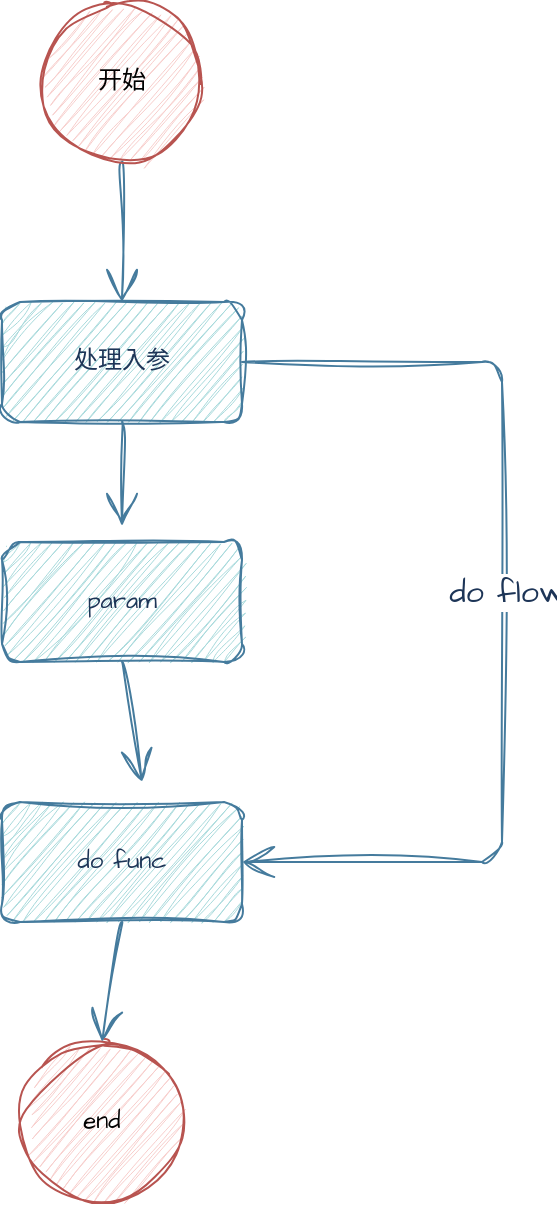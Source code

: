 <mxfile version="24.4.4" type="github">
  <diagram name="Page-1" id="74e2e168-ea6b-b213-b513-2b3c1d86103e">
    <mxGraphModel dx="2014" dy="957" grid="1" gridSize="10" guides="1" tooltips="1" connect="1" arrows="1" fold="1" page="1" pageScale="1" pageWidth="1100" pageHeight="850" background="none" math="0" shadow="0">
      <root>
        <mxCell id="0" />
        <mxCell id="1" parent="0" />
        <mxCell id="xK4BmsBgsl9_sNXHbjt_-48" style="edgeStyle=none;curved=1;rounded=1;sketch=1;hachureGap=4;jiggle=2;curveFitting=1;orthogonalLoop=1;jettySize=auto;html=1;exitX=0.5;exitY=1;exitDx=0;exitDy=0;strokeColor=#457B9D;fontFamily=Architects Daughter;fontSource=https%3A%2F%2Ffonts.googleapis.com%2Fcss%3Ffamily%3DArchitects%2BDaughter;fontSize=16;fontColor=#1D3557;startSize=14;endArrow=open;endSize=14;sourcePerimeterSpacing=8;targetPerimeterSpacing=8;fillColor=#A8DADC;" edge="1" parent="1" source="xK4BmsBgsl9_sNXHbjt_-43" target="xK4BmsBgsl9_sNXHbjt_-46">
          <mxGeometry relative="1" as="geometry" />
        </mxCell>
        <mxCell id="xK4BmsBgsl9_sNXHbjt_-54" style="edgeStyle=orthogonalEdgeStyle;rounded=1;sketch=1;hachureGap=4;jiggle=2;curveFitting=1;orthogonalLoop=1;jettySize=auto;html=1;exitX=1;exitY=0.5;exitDx=0;exitDy=0;entryX=1;entryY=0.5;entryDx=0;entryDy=0;strokeColor=#457B9D;fontFamily=Architects Daughter;fontSource=https%3A%2F%2Ffonts.googleapis.com%2Fcss%3Ffamily%3DArchitects%2BDaughter;fontSize=16;fontColor=#1D3557;startSize=14;endArrow=open;endSize=14;sourcePerimeterSpacing=8;targetPerimeterSpacing=8;fillColor=#A8DADC;" edge="1" parent="1" source="xK4BmsBgsl9_sNXHbjt_-43" target="xK4BmsBgsl9_sNXHbjt_-50">
          <mxGeometry relative="1" as="geometry">
            <mxPoint x="630" y="255" as="sourcePoint" />
            <mxPoint x="630" y="505" as="targetPoint" />
            <Array as="points">
              <mxPoint x="740" y="260" />
              <mxPoint x="740" y="510" />
            </Array>
          </mxGeometry>
        </mxCell>
        <mxCell id="xK4BmsBgsl9_sNXHbjt_-55" value="do flow" style="edgeLabel;html=1;align=center;verticalAlign=middle;resizable=0;points=[];fontSize=16;rounded=1;sketch=1;hachureGap=4;jiggle=2;curveFitting=1;strokeColor=#457B9D;fontFamily=Architects Daughter;fontSource=https%3A%2F%2Ffonts.googleapis.com%2Fcss%3Ffamily%3DArchitects%2BDaughter;fontColor=#1D3557;fillColor=#A8DADC;" vertex="1" connectable="0" parent="xK4BmsBgsl9_sNXHbjt_-54">
          <mxGeometry x="-0.039" y="2" relative="1" as="geometry">
            <mxPoint as="offset" />
          </mxGeometry>
        </mxCell>
        <mxCell id="xK4BmsBgsl9_sNXHbjt_-43" value="处理入参" style="rounded=1;whiteSpace=wrap;html=1;sketch=1;hachureGap=4;jiggle=2;curveFitting=1;fontFamily=Architects Daughter;fontSource=https%3A%2F%2Ffonts.googleapis.com%2Fcss%3Ffamily%3DArchitects%2BDaughter;labelBackgroundColor=none;fillColor=#A8DADC;strokeColor=#457B9D;fontColor=#1D3557;" vertex="1" parent="1">
          <mxGeometry x="490" y="230" width="120" height="60" as="geometry" />
        </mxCell>
        <mxCell id="xK4BmsBgsl9_sNXHbjt_-47" style="edgeStyle=none;curved=1;rounded=1;sketch=1;hachureGap=4;jiggle=2;curveFitting=1;orthogonalLoop=1;jettySize=auto;html=1;exitX=0.5;exitY=1;exitDx=0;exitDy=0;entryX=0.5;entryY=0;entryDx=0;entryDy=0;strokeColor=#457B9D;fontFamily=Architects Daughter;fontSource=https%3A%2F%2Ffonts.googleapis.com%2Fcss%3Ffamily%3DArchitects%2BDaughter;fontSize=16;fontColor=#1D3557;startSize=14;endArrow=open;endSize=14;sourcePerimeterSpacing=8;targetPerimeterSpacing=8;fillColor=#A8DADC;" edge="1" parent="1" source="xK4BmsBgsl9_sNXHbjt_-44" target="xK4BmsBgsl9_sNXHbjt_-43">
          <mxGeometry relative="1" as="geometry" />
        </mxCell>
        <mxCell id="xK4BmsBgsl9_sNXHbjt_-44" value="开始" style="ellipse;whiteSpace=wrap;html=1;aspect=fixed;sketch=1;hachureGap=4;jiggle=2;curveFitting=1;fontFamily=Architects Daughter;fontSource=https%3A%2F%2Ffonts.googleapis.com%2Fcss%3Ffamily%3DArchitects%2BDaughter;labelBackgroundColor=none;fillColor=#f8cecc;strokeColor=#b85450;rounded=1;" vertex="1" parent="1">
          <mxGeometry x="510" y="80" width="80" height="80" as="geometry" />
        </mxCell>
        <mxCell id="xK4BmsBgsl9_sNXHbjt_-49" style="edgeStyle=none;curved=1;rounded=1;sketch=1;hachureGap=4;jiggle=2;curveFitting=1;orthogonalLoop=1;jettySize=auto;html=1;exitX=0.5;exitY=1;exitDx=0;exitDy=0;strokeColor=#457B9D;fontFamily=Architects Daughter;fontSource=https%3A%2F%2Ffonts.googleapis.com%2Fcss%3Ffamily%3DArchitects%2BDaughter;fontSize=16;fontColor=#1D3557;startSize=14;endArrow=open;endSize=14;sourcePerimeterSpacing=8;targetPerimeterSpacing=8;fillColor=#A8DADC;" edge="1" parent="1" source="xK4BmsBgsl9_sNXHbjt_-46">
          <mxGeometry relative="1" as="geometry">
            <mxPoint x="560" y="470" as="targetPoint" />
            <Array as="points">
              <mxPoint x="560" y="470" />
            </Array>
          </mxGeometry>
        </mxCell>
        <mxCell id="xK4BmsBgsl9_sNXHbjt_-46" value="param" style="rounded=1;whiteSpace=wrap;html=1;sketch=1;hachureGap=4;jiggle=2;curveFitting=1;strokeColor=#457B9D;fontFamily=Architects Daughter;fontSource=https%3A%2F%2Ffonts.googleapis.com%2Fcss%3Ffamily%3DArchitects%2BDaughter;fontColor=#1D3557;fillColor=#A8DADC;" vertex="1" parent="1">
          <mxGeometry x="490" y="350" width="120" height="60" as="geometry" />
        </mxCell>
        <mxCell id="xK4BmsBgsl9_sNXHbjt_-52" style="edgeStyle=none;curved=1;rounded=1;sketch=1;hachureGap=4;jiggle=2;curveFitting=1;orthogonalLoop=1;jettySize=auto;html=1;exitX=0.5;exitY=1;exitDx=0;exitDy=0;strokeColor=#457B9D;fontFamily=Architects Daughter;fontSource=https%3A%2F%2Ffonts.googleapis.com%2Fcss%3Ffamily%3DArchitects%2BDaughter;fontSize=16;fontColor=#1D3557;startSize=14;endArrow=open;endSize=14;sourcePerimeterSpacing=8;targetPerimeterSpacing=8;fillColor=#A8DADC;" edge="1" parent="1" source="xK4BmsBgsl9_sNXHbjt_-50">
          <mxGeometry relative="1" as="geometry">
            <mxPoint x="540" y="600" as="targetPoint" />
          </mxGeometry>
        </mxCell>
        <mxCell id="xK4BmsBgsl9_sNXHbjt_-50" value="do func" style="rounded=1;whiteSpace=wrap;html=1;sketch=1;hachureGap=4;jiggle=2;curveFitting=1;strokeColor=#457B9D;fontFamily=Architects Daughter;fontSource=https%3A%2F%2Ffonts.googleapis.com%2Fcss%3Ffamily%3DArchitects%2BDaughter;fontColor=#1D3557;fillColor=#A8DADC;" vertex="1" parent="1">
          <mxGeometry x="490" y="480" width="120" height="60" as="geometry" />
        </mxCell>
        <mxCell id="xK4BmsBgsl9_sNXHbjt_-53" value="end" style="ellipse;whiteSpace=wrap;html=1;aspect=fixed;rounded=1;sketch=1;hachureGap=4;jiggle=2;curveFitting=1;strokeColor=#b85450;fontFamily=Architects Daughter;fontSource=https%3A%2F%2Ffonts.googleapis.com%2Fcss%3Ffamily%3DArchitects%2BDaughter;fillColor=#f8cecc;" vertex="1" parent="1">
          <mxGeometry x="500" y="600" width="80" height="80" as="geometry" />
        </mxCell>
      </root>
    </mxGraphModel>
  </diagram>
</mxfile>
